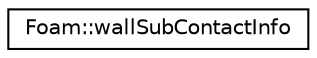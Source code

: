 digraph "Graphical Class Hierarchy"
{
 // LATEX_PDF_SIZE
  edge [fontname="Helvetica",fontsize="10",labelfontname="Helvetica",labelfontsize="10"];
  node [fontname="Helvetica",fontsize="10",shape=record];
  rankdir="LR";
  Node0 [label="Foam::wallSubContactInfo",height=0.2,width=0.4,color="black", fillcolor="white", style="filled",URL="$classFoam_1_1wallSubContactInfo.html",tooltip=" "];
}
